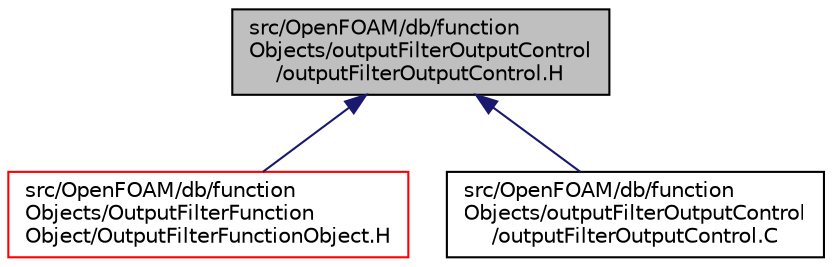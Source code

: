 digraph "src/OpenFOAM/db/functionObjects/outputFilterOutputControl/outputFilterOutputControl.H"
{
  bgcolor="transparent";
  edge [fontname="Helvetica",fontsize="10",labelfontname="Helvetica",labelfontsize="10"];
  node [fontname="Helvetica",fontsize="10",shape=record];
  Node1 [label="src/OpenFOAM/db/function\lObjects/outputFilterOutputControl\l/outputFilterOutputControl.H",height=0.2,width=0.4,color="black", fillcolor="grey75", style="filled", fontcolor="black"];
  Node1 -> Node2 [dir="back",color="midnightblue",fontsize="10",style="solid",fontname="Helvetica"];
  Node2 [label="src/OpenFOAM/db/function\lObjects/OutputFilterFunction\lObject/OutputFilterFunctionObject.H",height=0.2,width=0.4,color="red",URL="$a07741.html"];
  Node1 -> Node3 [dir="back",color="midnightblue",fontsize="10",style="solid",fontname="Helvetica"];
  Node3 [label="src/OpenFOAM/db/function\lObjects/outputFilterOutputControl\l/outputFilterOutputControl.C",height=0.2,width=0.4,color="black",URL="$a07742.html"];
}
